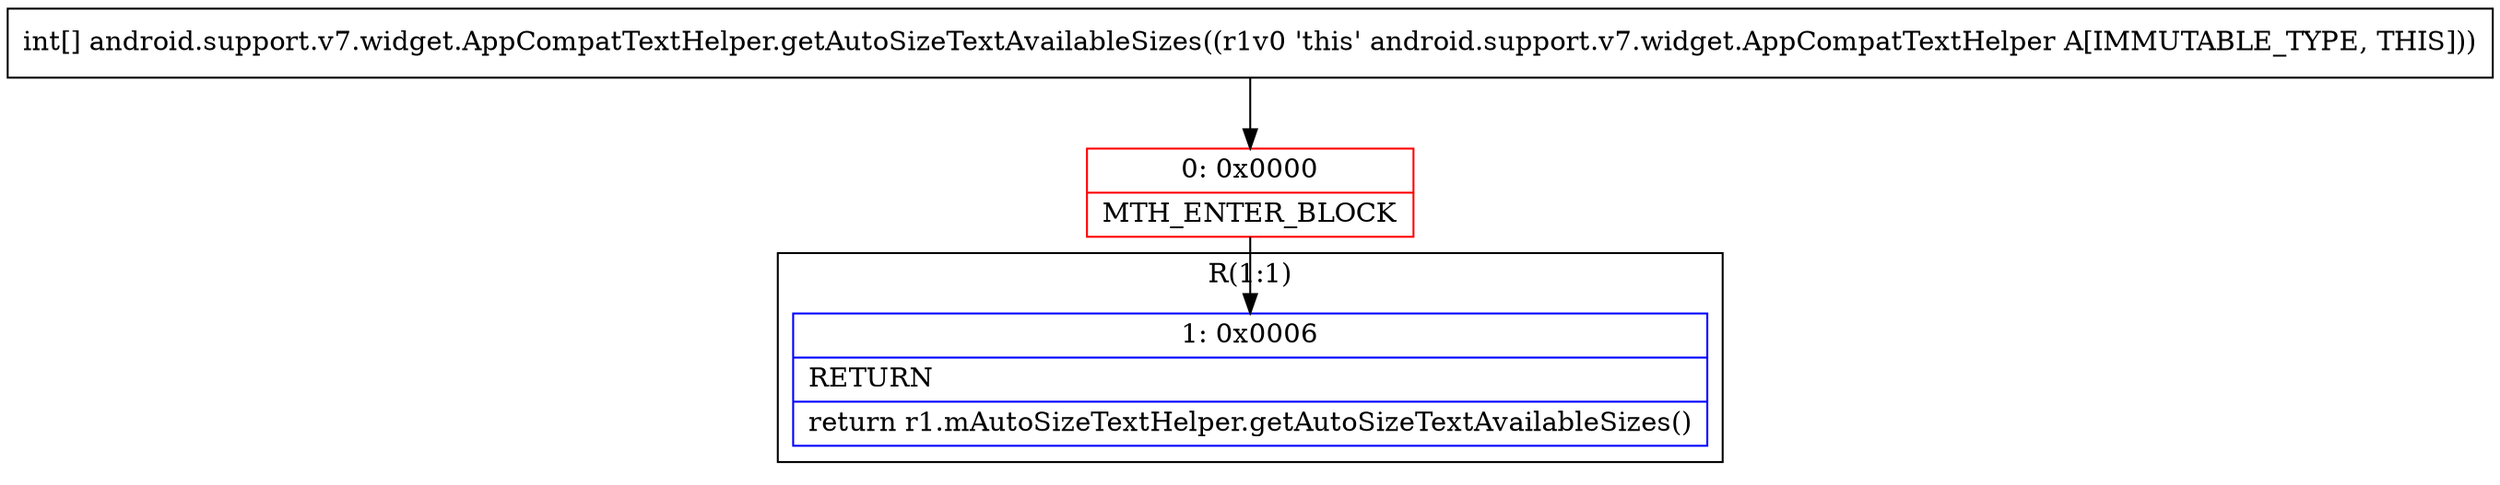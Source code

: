 digraph "CFG forandroid.support.v7.widget.AppCompatTextHelper.getAutoSizeTextAvailableSizes()[I" {
subgraph cluster_Region_1760208580 {
label = "R(1:1)";
node [shape=record,color=blue];
Node_1 [shape=record,label="{1\:\ 0x0006|RETURN\l|return r1.mAutoSizeTextHelper.getAutoSizeTextAvailableSizes()\l}"];
}
Node_0 [shape=record,color=red,label="{0\:\ 0x0000|MTH_ENTER_BLOCK\l}"];
MethodNode[shape=record,label="{int[] android.support.v7.widget.AppCompatTextHelper.getAutoSizeTextAvailableSizes((r1v0 'this' android.support.v7.widget.AppCompatTextHelper A[IMMUTABLE_TYPE, THIS])) }"];
MethodNode -> Node_0;
Node_0 -> Node_1;
}

